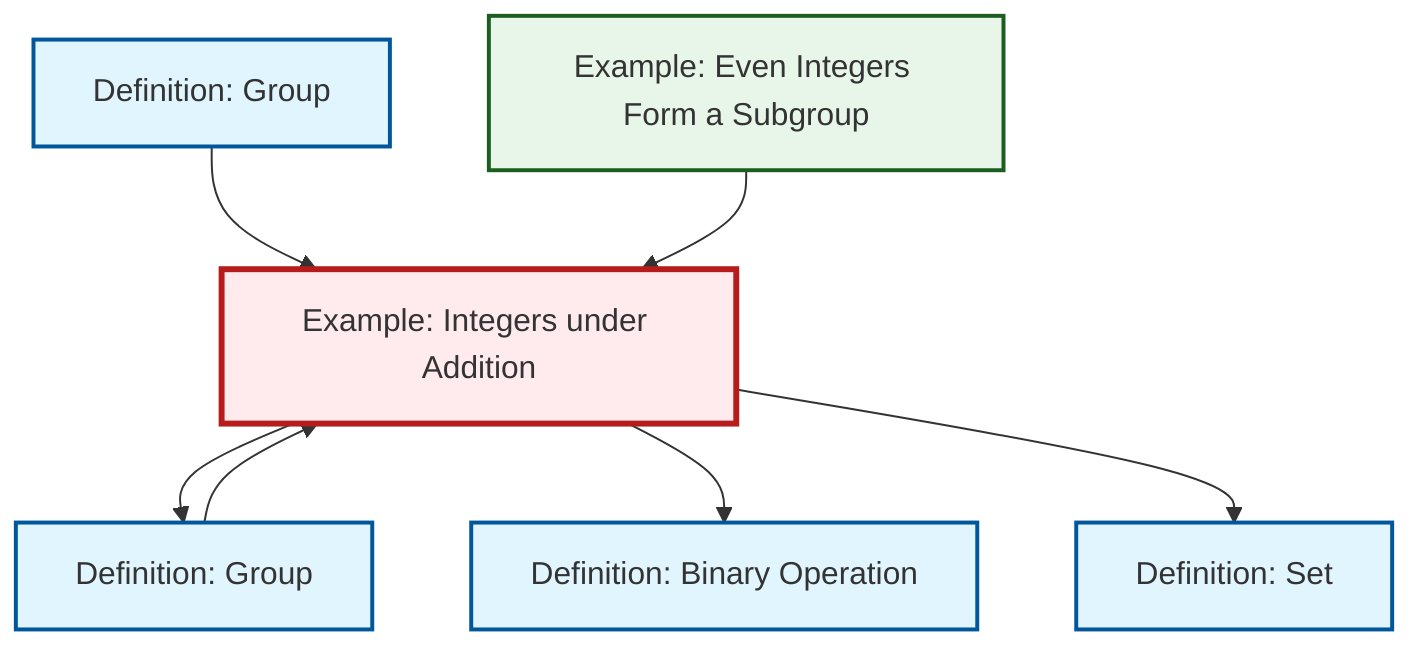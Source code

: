 graph TD
    classDef definition fill:#e1f5fe,stroke:#01579b,stroke-width:2px
    classDef theorem fill:#f3e5f5,stroke:#4a148c,stroke-width:2px
    classDef axiom fill:#fff3e0,stroke:#e65100,stroke-width:2px
    classDef example fill:#e8f5e9,stroke:#1b5e20,stroke-width:2px
    classDef current fill:#ffebee,stroke:#b71c1c,stroke-width:3px
    ex-even-integers-subgroup["Example: Even Integers Form a Subgroup"]:::example
    ex-integers-addition["Example: Integers under Addition"]:::example
    def-group["Definition: Group"]:::definition
    def-binary-operation["Definition: Binary Operation"]:::definition
    def-set["Definition: Set"]:::definition
    def-group-example["Definition: Group"]:::definition
    ex-integers-addition --> def-group
    def-group --> ex-integers-addition
    ex-integers-addition --> def-binary-operation
    ex-integers-addition --> def-set
    def-group-example --> ex-integers-addition
    ex-even-integers-subgroup --> ex-integers-addition
    class ex-integers-addition current